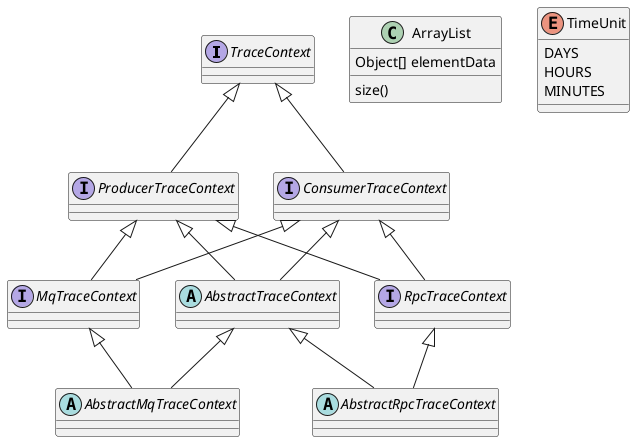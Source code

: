 @startuml
interface TraceContext
interface ProducerTraceContext
interface ConsumerTraceContext

interface MqTraceContext
interface RpcTraceContext

abstract AbstractTraceContext
abstract AbstractMqTraceContext
abstract AbstractRpcTraceContext

TraceContext <|-- ProducerTraceContext
TraceContext <|-- ConsumerTraceContext

ProducerTraceContext <|-- MqTraceContext
ConsumerTraceContext <|-- MqTraceContext
ProducerTraceContext <|-- RpcTraceContext
ConsumerTraceContext <|-- RpcTraceContext


ProducerTraceContext <|-- AbstractTraceContext
ConsumerTraceContext <|-- AbstractTraceContext

AbstractTraceContext <|-- AbstractMqTraceContext
AbstractTraceContext <|-- AbstractRpcTraceContext

MqTraceContext <|-- AbstractMqTraceContext
RpcTraceContext <|-- AbstractRpcTraceContext

class ArrayList {
Object[] elementData
size()
}

enum TimeUnit {
DAYS
HOURS
MINUTES
}
@enduml